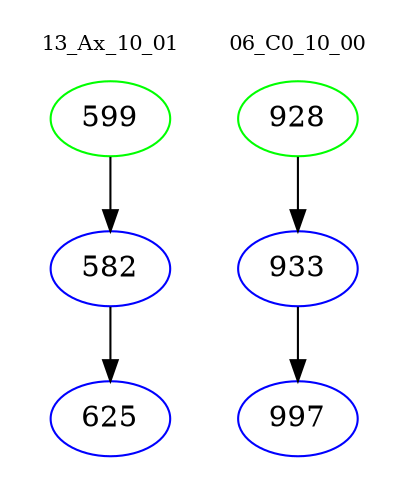 digraph{
subgraph cluster_0 {
color = white
label = "13_Ax_10_01";
fontsize=10;
T0_599 [label="599", color="green"]
T0_599 -> T0_582 [color="black"]
T0_582 [label="582", color="blue"]
T0_582 -> T0_625 [color="black"]
T0_625 [label="625", color="blue"]
}
subgraph cluster_1 {
color = white
label = "06_C0_10_00";
fontsize=10;
T1_928 [label="928", color="green"]
T1_928 -> T1_933 [color="black"]
T1_933 [label="933", color="blue"]
T1_933 -> T1_997 [color="black"]
T1_997 [label="997", color="blue"]
}
}
